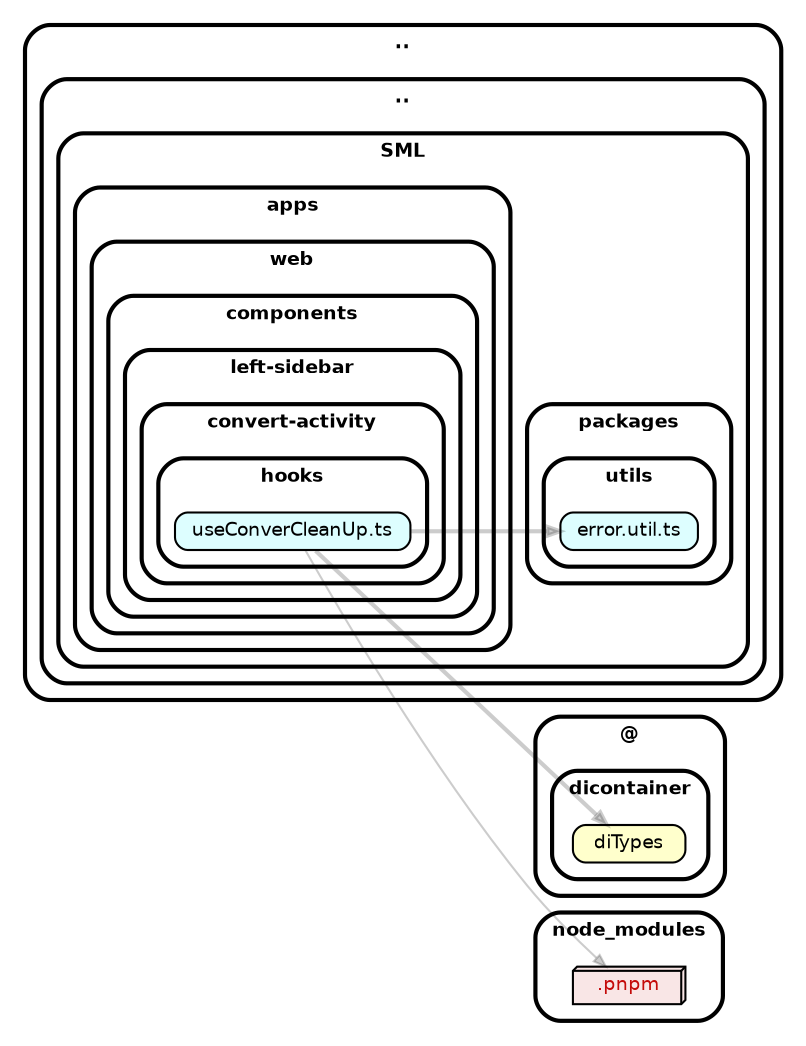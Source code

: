 strict digraph "dependency-cruiser output"{
    rankdir="LR" splines="true" overlap="false" nodesep="0.16" ranksep="0.18" fontname="Helvetica-bold" fontsize="9" style="rounded,bold,filled" fillcolor="#ffffff" compound="true"
    node [shape="box" style="rounded, filled" height="0.2" color="black" fillcolor="#ffffcc" fontcolor="black" fontname="Helvetica" fontsize="9"]
    edge [arrowhead="normal" arrowsize="0.6" penwidth="2.0" color="#00000033" fontname="Helvetica" fontsize="9"]

    subgraph "cluster_.." {label=".." subgraph "cluster_../.." {label=".." subgraph "cluster_../../SML" {label="SML" subgraph "cluster_../../SML/apps" {label="apps" subgraph "cluster_../../SML/apps/web" {label="web" subgraph "cluster_../../SML/apps/web/components" {label="components" subgraph "cluster_../../SML/apps/web/components/left-sidebar" {label="left-sidebar" subgraph "cluster_../../SML/apps/web/components/left-sidebar/convert-activity" {label="convert-activity" subgraph "cluster_../../SML/apps/web/components/left-sidebar/convert-activity/hooks" {label="hooks" "../../SML/apps/web/components/left-sidebar/convert-activity/hooks/useConverCleanUp.ts" [label=<useConverCleanUp.ts> tooltip="useConverCleanUp.ts" URL="../../SML/apps/web/components/left-sidebar/convert-activity/hooks/useConverCleanUp.ts" fillcolor="#ddfeff"] } } } } } } } } }
    "../../SML/apps/web/components/left-sidebar/convert-activity/hooks/useConverCleanUp.ts" -> "@/dicontainer/diTypes"
    "../../SML/apps/web/components/left-sidebar/convert-activity/hooks/useConverCleanUp.ts" -> "node_modules/.pnpm" [penwidth="1.0"]
    "../../SML/apps/web/components/left-sidebar/convert-activity/hooks/useConverCleanUp.ts" -> "../../SML/packages/utils/error.util.ts"
    subgraph "cluster_.." {label=".." subgraph "cluster_../.." {label=".." subgraph "cluster_../../SML" {label="SML" subgraph "cluster_../../SML/packages" {label="packages" subgraph "cluster_../../SML/packages/utils" {label="utils" "../../SML/packages/utils/error.util.ts" [label=<error.util.ts> tooltip="error.util.ts" URL="../../SML/packages/utils/error.util.ts" fillcolor="#ddfeff"] } } } } }
    subgraph "cluster_@" {label="@" subgraph "cluster_@/dicontainer" {label="dicontainer" "@/dicontainer/diTypes" [label=<diTypes> tooltip="diTypes" ] } }
    subgraph "cluster_node_modules" {label="node_modules" "node_modules/.pnpm" [label=<.pnpm> tooltip=".pnpm" URL="https://www.npmjs.com/package/.pnpm" shape="box3d" fillcolor="#c40b0a1a" fontcolor="#c40b0a"] }
}
